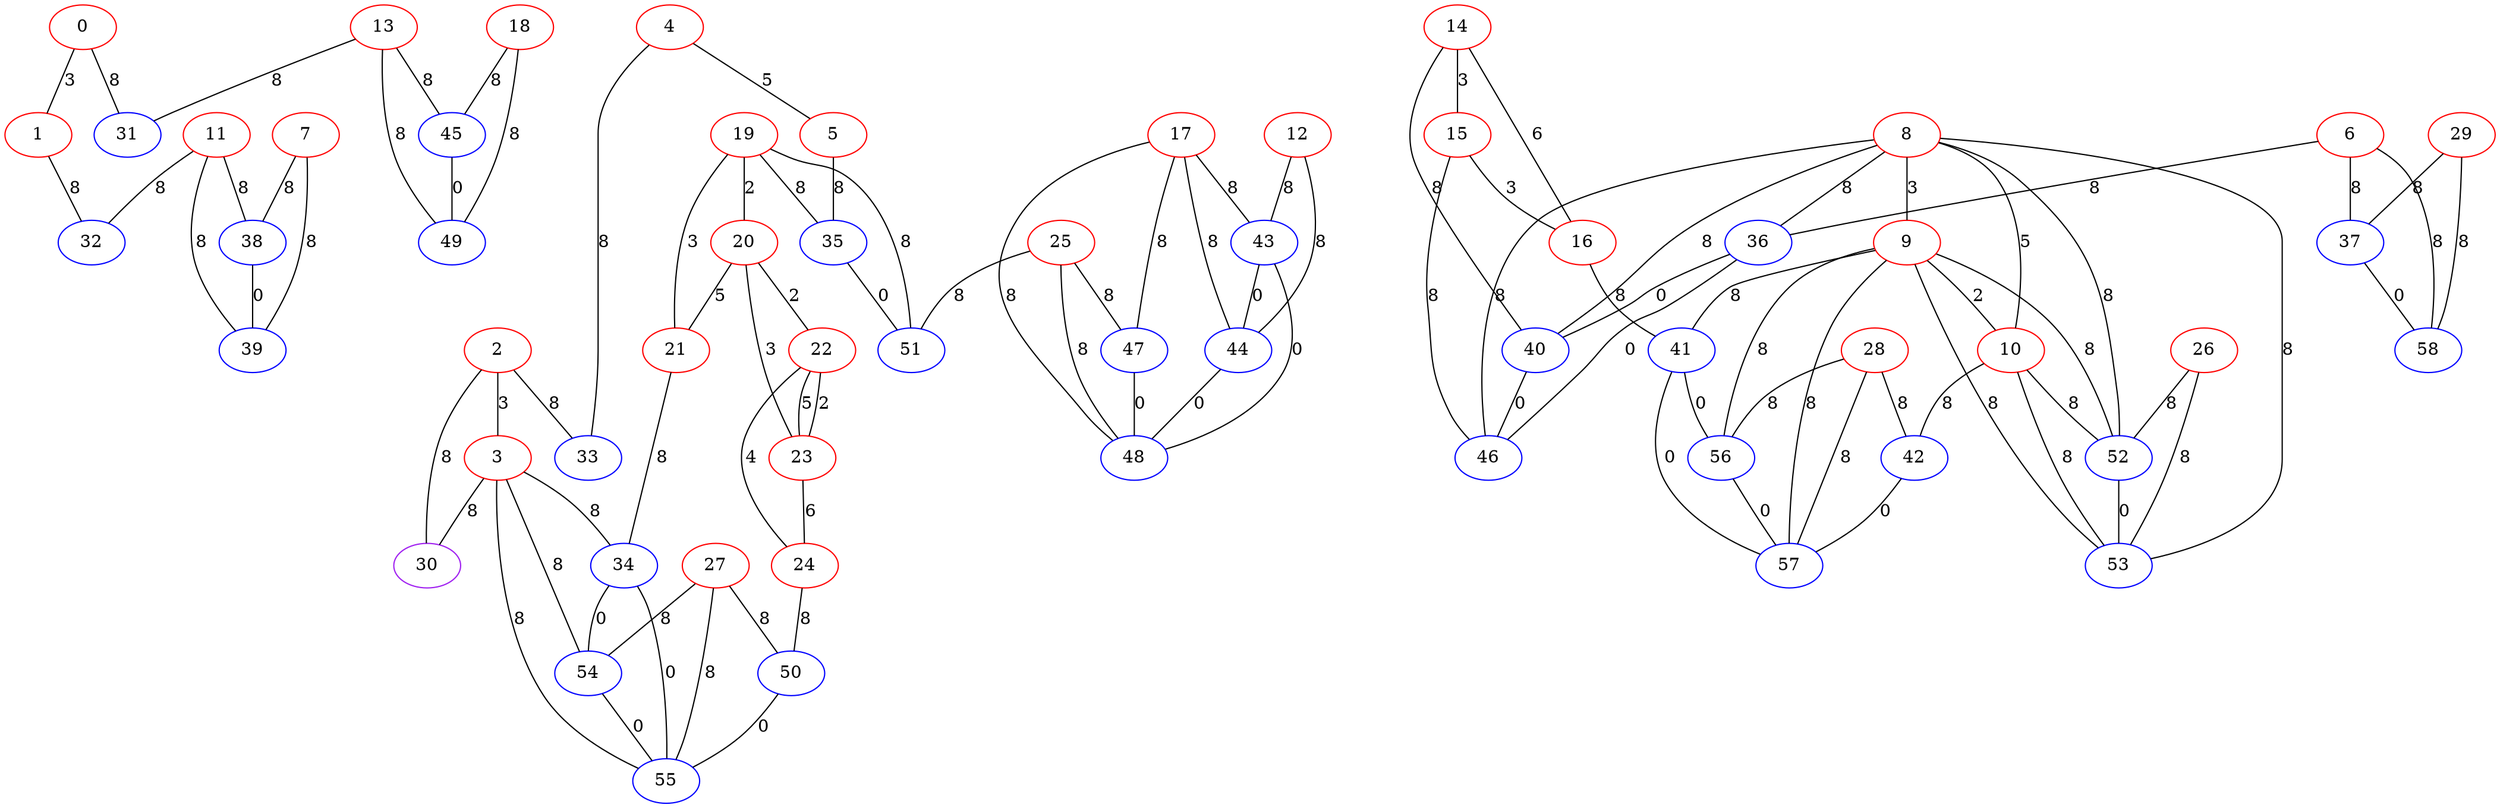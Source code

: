 graph "" {
0 [color=red, weight=1];
1 [color=red, weight=1];
2 [color=red, weight=1];
3 [color=red, weight=1];
4 [color=red, weight=1];
5 [color=red, weight=1];
6 [color=red, weight=1];
7 [color=red, weight=1];
8 [color=red, weight=1];
9 [color=red, weight=1];
10 [color=red, weight=1];
11 [color=red, weight=1];
12 [color=red, weight=1];
13 [color=red, weight=1];
14 [color=red, weight=1];
15 [color=red, weight=1];
16 [color=red, weight=1];
17 [color=red, weight=1];
18 [color=red, weight=1];
19 [color=red, weight=1];
20 [color=red, weight=1];
21 [color=red, weight=1];
22 [color=red, weight=1];
23 [color=red, weight=1];
24 [color=red, weight=1];
25 [color=red, weight=1];
26 [color=red, weight=1];
27 [color=red, weight=1];
28 [color=red, weight=1];
29 [color=red, weight=1];
30 [color=purple, weight=4];
31 [color=blue, weight=3];
32 [color=blue, weight=3];
33 [color=blue, weight=3];
34 [color=blue, weight=3];
35 [color=blue, weight=3];
36 [color=blue, weight=3];
37 [color=blue, weight=3];
38 [color=blue, weight=3];
39 [color=blue, weight=3];
40 [color=blue, weight=3];
41 [color=blue, weight=3];
42 [color=blue, weight=3];
43 [color=blue, weight=3];
44 [color=blue, weight=3];
45 [color=blue, weight=3];
46 [color=blue, weight=3];
47 [color=blue, weight=3];
48 [color=blue, weight=3];
49 [color=blue, weight=3];
50 [color=blue, weight=3];
51 [color=blue, weight=3];
52 [color=blue, weight=3];
53 [color=blue, weight=3];
54 [color=blue, weight=3];
55 [color=blue, weight=3];
56 [color=blue, weight=3];
57 [color=blue, weight=3];
58 [color=blue, weight=3];
0 -- 1  [key=0, label=3];
0 -- 31  [key=0, label=8];
1 -- 32  [key=0, label=8];
2 -- 33  [key=0, label=8];
2 -- 3  [key=0, label=3];
2 -- 30  [key=0, label=8];
3 -- 30  [key=0, label=8];
3 -- 34  [key=0, label=8];
3 -- 54  [key=0, label=8];
3 -- 55  [key=0, label=8];
4 -- 33  [key=0, label=8];
4 -- 5  [key=0, label=5];
5 -- 35  [key=0, label=8];
6 -- 58  [key=0, label=8];
6 -- 36  [key=0, label=8];
6 -- 37  [key=0, label=8];
7 -- 38  [key=0, label=8];
7 -- 39  [key=0, label=8];
8 -- 36  [key=0, label=8];
8 -- 40  [key=0, label=8];
8 -- 9  [key=0, label=3];
8 -- 10  [key=0, label=5];
8 -- 46  [key=0, label=8];
8 -- 52  [key=0, label=8];
8 -- 53  [key=0, label=8];
9 -- 41  [key=0, label=8];
9 -- 10  [key=0, label=2];
9 -- 52  [key=0, label=8];
9 -- 53  [key=0, label=8];
9 -- 56  [key=0, label=8];
9 -- 57  [key=0, label=8];
10 -- 42  [key=0, label=8];
10 -- 52  [key=0, label=8];
10 -- 53  [key=0, label=8];
11 -- 32  [key=0, label=8];
11 -- 38  [key=0, label=8];
11 -- 39  [key=0, label=8];
12 -- 43  [key=0, label=8];
12 -- 44  [key=0, label=8];
13 -- 49  [key=0, label=8];
13 -- 45  [key=0, label=8];
13 -- 31  [key=0, label=8];
14 -- 16  [key=0, label=6];
14 -- 40  [key=0, label=8];
14 -- 15  [key=0, label=3];
15 -- 16  [key=0, label=3];
15 -- 46  [key=0, label=8];
16 -- 41  [key=0, label=8];
17 -- 48  [key=0, label=8];
17 -- 43  [key=0, label=8];
17 -- 44  [key=0, label=8];
17 -- 47  [key=0, label=8];
18 -- 49  [key=0, label=8];
18 -- 45  [key=0, label=8];
19 -- 51  [key=0, label=8];
19 -- 35  [key=0, label=8];
19 -- 20  [key=0, label=2];
19 -- 21  [key=0, label=3];
20 -- 21  [key=0, label=5];
20 -- 22  [key=0, label=2];
20 -- 23  [key=0, label=3];
21 -- 34  [key=0, label=8];
22 -- 24  [key=0, label=4];
22 -- 23  [key=0, label=2];
22 -- 23  [key=1, label=5];
23 -- 24  [key=0, label=6];
24 -- 50  [key=0, label=8];
25 -- 48  [key=0, label=8];
25 -- 51  [key=0, label=8];
25 -- 47  [key=0, label=8];
26 -- 52  [key=0, label=8];
26 -- 53  [key=0, label=8];
27 -- 50  [key=0, label=8];
27 -- 54  [key=0, label=8];
27 -- 55  [key=0, label=8];
28 -- 56  [key=0, label=8];
28 -- 57  [key=0, label=8];
28 -- 42  [key=0, label=8];
29 -- 58  [key=0, label=8];
29 -- 37  [key=0, label=8];
34 -- 54  [key=0, label=0];
34 -- 55  [key=0, label=0];
35 -- 51  [key=0, label=0];
36 -- 40  [key=0, label=0];
36 -- 46  [key=0, label=0];
37 -- 58  [key=0, label=0];
38 -- 39  [key=0, label=0];
40 -- 46  [key=0, label=0];
41 -- 56  [key=0, label=0];
41 -- 57  [key=0, label=0];
42 -- 57  [key=0, label=0];
43 -- 48  [key=0, label=0];
43 -- 44  [key=0, label=0];
44 -- 48  [key=0, label=0];
45 -- 49  [key=0, label=0];
47 -- 48  [key=0, label=0];
50 -- 55  [key=0, label=0];
52 -- 53  [key=0, label=0];
54 -- 55  [key=0, label=0];
56 -- 57  [key=0, label=0];
}
